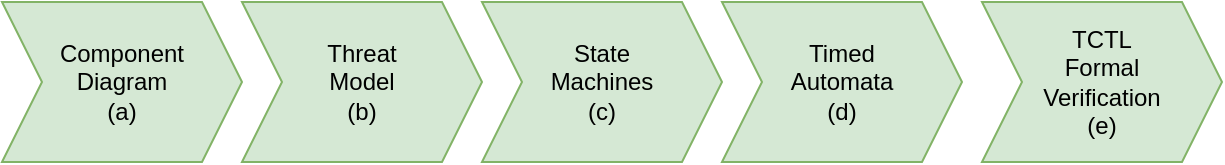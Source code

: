 <mxfile version="12.4.0" type="device" pages="3"><diagram id="cFg4ZcHb7vsdWDgykrhP" name="methodology"><mxGraphModel dx="854" dy="458" grid="1" gridSize="10" guides="1" tooltips="1" connect="1" arrows="1" fold="1" page="1" pageScale="1" pageWidth="827" pageHeight="1169" math="0" shadow="0"><root><mxCell id="0"/><mxCell id="1" parent="0"/><mxCell id="lIm95-Rx5D0YC4EgLClB-1" value="Component&lt;br&gt;Diagram&lt;br&gt;(a)" style="shape=step;perimeter=stepPerimeter;whiteSpace=wrap;html=1;fixedSize=1;fillColor=#d5e8d4;strokeColor=#82b366;" parent="1" vertex="1"><mxGeometry x="120" y="100" width="120" height="80" as="geometry"/></mxCell><mxCell id="lIm95-Rx5D0YC4EgLClB-2" value="Threat &lt;br&gt;Model&lt;br&gt;(b)" style="shape=step;perimeter=stepPerimeter;whiteSpace=wrap;html=1;fixedSize=1;fillColor=#d5e8d4;strokeColor=#82b366;" parent="1" vertex="1"><mxGeometry x="240" y="100" width="120" height="80" as="geometry"/></mxCell><mxCell id="lIm95-Rx5D0YC4EgLClB-3" value="State &lt;br&gt;Machines&lt;br&gt;(c)" style="shape=step;perimeter=stepPerimeter;whiteSpace=wrap;html=1;fixedSize=1;fillColor=#d5e8d4;strokeColor=#82b366;" parent="1" vertex="1"><mxGeometry x="360" y="100" width="120" height="80" as="geometry"/></mxCell><mxCell id="lIm95-Rx5D0YC4EgLClB-4" value="Timed&lt;br&gt;Automata&lt;br&gt;(d)" style="shape=step;perimeter=stepPerimeter;whiteSpace=wrap;html=1;fixedSize=1;fillColor=#d5e8d4;strokeColor=#82b366;" parent="1" vertex="1"><mxGeometry x="480" y="100" width="120" height="80" as="geometry"/></mxCell><mxCell id="iNWbDgM_KFFbDUPBdpQG-1" value="TCTL&lt;br&gt;Formal &lt;br&gt;Verification&lt;br&gt;(e)" style="shape=step;perimeter=stepPerimeter;whiteSpace=wrap;html=1;fixedSize=1;fillColor=#d5e8d4;strokeColor=#82b366;" parent="1" vertex="1"><mxGeometry x="610" y="100" width="120" height="80" as="geometry"/></mxCell></root></mxGraphModel></diagram><diagram id="rHK6f6vQ0uXp0RBweKIk" name="metodologia"><mxGraphModel dx="854" dy="458" grid="1" gridSize="10" guides="1" tooltips="1" connect="1" arrows="1" fold="1" page="1" pageScale="1" pageWidth="827" pageHeight="1169" math="0" shadow="0"><root><mxCell id="s-3w1MtMeMSKIGrTv9BB-0"/><mxCell id="s-3w1MtMeMSKIGrTv9BB-1" parent="s-3w1MtMeMSKIGrTv9BB-0"/><mxCell id="Y2nLqs0QpA0k_7wkywTY-5" value="MFA_R&lt;br&gt;Proposal" style="rounded=0;whiteSpace=wrap;html=1;fillColor=#f8cecc;strokeColor=#b85450;" parent="s-3w1MtMeMSKIGrTv9BB-1" vertex="1"><mxGeometry x="40" y="80" width="60" height="60" as="geometry"/></mxCell><mxCell id="Y2nLqs0QpA0k_7wkywTY-6" value="Component&lt;br&gt;Diagram&lt;br style=&quot;white-space: normal&quot;&gt;&lt;span style=&quot;white-space: normal&quot;&gt;(a)&lt;/span&gt;" style="rounded=0;whiteSpace=wrap;html=1;fillColor=#d5e8d4;strokeColor=#82b366;" parent="s-3w1MtMeMSKIGrTv9BB-1" vertex="1"><mxGeometry x="160" y="40" width="120" height="60" as="geometry"/></mxCell><mxCell id="Y2nLqs0QpA0k_7wkywTY-7" value="State Machines&lt;br style=&quot;white-space: normal&quot;&gt;&lt;span style=&quot;white-space: normal&quot;&gt;(b)&lt;/span&gt;" style="rounded=0;whiteSpace=wrap;html=1;fillColor=#d5e8d4;strokeColor=#82b366;" parent="s-3w1MtMeMSKIGrTv9BB-1" vertex="1"><mxGeometry x="160" y="140" width="120" height="60" as="geometry"/></mxCell><mxCell id="Y2nLqs0QpA0k_7wkywTY-8" value="Timed Automata&lt;br style=&quot;white-space: normal&quot;&gt;&lt;span style=&quot;white-space: normal&quot;&gt;(c)&lt;/span&gt;" style="rounded=0;whiteSpace=wrap;html=1;fillColor=#d5e8d4;strokeColor=#82b366;" parent="s-3w1MtMeMSKIGrTv9BB-1" vertex="1"><mxGeometry x="420" y="42" width="120" height="60" as="geometry"/></mxCell><mxCell id="Y2nLqs0QpA0k_7wkywTY-9" value="Temporal Logic Formal Verification&lt;br style=&quot;white-space: normal&quot;&gt;&lt;span style=&quot;white-space: normal&quot;&gt;(d)&lt;/span&gt;" style="rounded=0;whiteSpace=wrap;html=1;fillColor=#d5e8d4;strokeColor=#82b366;" parent="s-3w1MtMeMSKIGrTv9BB-1" vertex="1"><mxGeometry x="560" y="140" width="120" height="60" as="geometry"/></mxCell><mxCell id="Y2nLqs0QpA0k_7wkywTY-10" value="" style="endArrow=classic;html=1;" parent="s-3w1MtMeMSKIGrTv9BB-1" source="Y2nLqs0QpA0k_7wkywTY-5" target="Y2nLqs0QpA0k_7wkywTY-6" edge="1"><mxGeometry width="50" height="50" relative="1" as="geometry"><mxPoint x="100" y="320" as="sourcePoint"/><mxPoint x="150" y="270" as="targetPoint"/></mxGeometry></mxCell><mxCell id="Y2nLqs0QpA0k_7wkywTY-11" value="" style="endArrow=classic;html=1;" parent="s-3w1MtMeMSKIGrTv9BB-1" source="Y2nLqs0QpA0k_7wkywTY-5" target="Y2nLqs0QpA0k_7wkywTY-7" edge="1"><mxGeometry width="50" height="50" relative="1" as="geometry"><mxPoint x="110" y="280" as="sourcePoint"/><mxPoint x="160" y="230" as="targetPoint"/></mxGeometry></mxCell><mxCell id="Y2nLqs0QpA0k_7wkywTY-12" value="DCs" style="shape=document;whiteSpace=wrap;html=1;boundedLbl=1;fillColor=#dae8fc;strokeColor=#6c8ebf;" parent="s-3w1MtMeMSKIGrTv9BB-1" vertex="1"><mxGeometry x="320" y="47" width="70" height="50" as="geometry"/></mxCell><mxCell id="Y2nLqs0QpA0k_7wkywTY-13" value="STMs" style="shape=document;whiteSpace=wrap;html=1;boundedLbl=1;fillColor=#dae8fc;strokeColor=#6c8ebf;" parent="s-3w1MtMeMSKIGrTv9BB-1" vertex="1"><mxGeometry x="320" y="146" width="70" height="50" as="geometry"/></mxCell><mxCell id="Y2nLqs0QpA0k_7wkywTY-14" value="" style="endArrow=classic;html=1;exitX=1;exitY=0.5;exitDx=0;exitDy=0;entryX=0;entryY=0.5;entryDx=0;entryDy=0;" parent="s-3w1MtMeMSKIGrTv9BB-1" target="Y2nLqs0QpA0k_7wkywTY-12" edge="1"><mxGeometry width="50" height="50" relative="1" as="geometry"><mxPoint x="280" y="72" as="sourcePoint"/><mxPoint x="325" y="67" as="targetPoint"/></mxGeometry></mxCell><mxCell id="Y2nLqs0QpA0k_7wkywTY-16" value="" style="endArrow=classic;html=1;exitX=1;exitY=0.5;exitDx=0;exitDy=0;entryX=0;entryY=0.5;entryDx=0;entryDy=0;" parent="s-3w1MtMeMSKIGrTv9BB-1" source="Y2nLqs0QpA0k_7wkywTY-7" target="Y2nLqs0QpA0k_7wkywTY-13" edge="1"><mxGeometry width="50" height="50" relative="1" as="geometry"><mxPoint x="150" y="360" as="sourcePoint"/><mxPoint x="200" y="310" as="targetPoint"/></mxGeometry></mxCell><mxCell id="Y2nLqs0QpA0k_7wkywTY-17" value="" style="endArrow=classic;html=1;exitX=1;exitY=0.5;exitDx=0;exitDy=0;entryX=0;entryY=0.5;entryDx=0;entryDy=0;" parent="s-3w1MtMeMSKIGrTv9BB-1" source="Y2nLqs0QpA0k_7wkywTY-12" target="Y2nLqs0QpA0k_7wkywTY-8" edge="1"><mxGeometry width="50" height="50" relative="1" as="geometry"><mxPoint x="430" y="340" as="sourcePoint"/><mxPoint x="480" y="290" as="targetPoint"/></mxGeometry></mxCell><mxCell id="Y2nLqs0QpA0k_7wkywTY-18" value="" style="endArrow=classic;html=1;exitX=1;exitY=0.5;exitDx=0;exitDy=0;entryX=0;entryY=0.5;entryDx=0;entryDy=0;" parent="s-3w1MtMeMSKIGrTv9BB-1" source="Y2nLqs0QpA0k_7wkywTY-13" target="Y2nLqs0QpA0k_7wkywTY-8" edge="1"><mxGeometry width="50" height="50" relative="1" as="geometry"><mxPoint x="430" y="290" as="sourcePoint"/><mxPoint x="480" y="240" as="targetPoint"/></mxGeometry></mxCell><mxCell id="Y2nLqs0QpA0k_7wkywTY-19" value="TAs" style="shape=document;whiteSpace=wrap;html=1;boundedLbl=1;fillColor=#dae8fc;strokeColor=#6c8ebf;" parent="s-3w1MtMeMSKIGrTv9BB-1" vertex="1"><mxGeometry x="580" y="45" width="70" height="50" as="geometry"/></mxCell><mxCell id="Y2nLqs0QpA0k_7wkywTY-20" value="" style="endArrow=classic;html=1;exitX=1;exitY=0.5;exitDx=0;exitDy=0;entryX=0;entryY=0.5;entryDx=0;entryDy=0;" parent="s-3w1MtMeMSKIGrTv9BB-1" source="Y2nLqs0QpA0k_7wkywTY-8" target="Y2nLqs0QpA0k_7wkywTY-19" edge="1"><mxGeometry width="50" height="50" relative="1" as="geometry"><mxPoint x="630" y="290" as="sourcePoint"/><mxPoint x="680" y="240" as="targetPoint"/></mxGeometry></mxCell><mxCell id="Y2nLqs0QpA0k_7wkywTY-21" value="" style="endArrow=classic;html=1;exitX=0.586;exitY=0.84;exitDx=0;exitDy=0;exitPerimeter=0;entryX=0.5;entryY=0;entryDx=0;entryDy=0;" parent="s-3w1MtMeMSKIGrTv9BB-1" source="Y2nLqs0QpA0k_7wkywTY-19" target="Y2nLqs0QpA0k_7wkywTY-9" edge="1"><mxGeometry width="50" height="50" relative="1" as="geometry"><mxPoint x="40" y="270" as="sourcePoint"/><mxPoint x="90" y="220" as="targetPoint"/></mxGeometry></mxCell><mxCell id="Y2nLqs0QpA0k_7wkywTY-22" value="Formal Verification" style="shape=document;whiteSpace=wrap;html=1;boundedLbl=1;fillColor=#e1d5e7;strokeColor=#9673a6;" parent="s-3w1MtMeMSKIGrTv9BB-1" vertex="1"><mxGeometry x="720" y="145" width="70" height="50" as="geometry"/></mxCell><mxCell id="Y2nLqs0QpA0k_7wkywTY-23" value="" style="endArrow=classic;html=1;exitX=1;exitY=0.5;exitDx=0;exitDy=0;" parent="s-3w1MtMeMSKIGrTv9BB-1" source="Y2nLqs0QpA0k_7wkywTY-9" target="Y2nLqs0QpA0k_7wkywTY-22" edge="1"><mxGeometry width="50" height="50" relative="1" as="geometry"><mxPoint x="460" y="370" as="sourcePoint"/><mxPoint x="510" y="320" as="targetPoint"/></mxGeometry></mxCell><mxCell id="G4xb1IHwqmfp1er6UUMg-0" value="Security Aspects" style="rounded=0;whiteSpace=wrap;html=1;fillColor=#f8cecc;strokeColor=#b85450;" parent="s-3w1MtMeMSKIGrTv9BB-1" vertex="1"><mxGeometry x="450" y="140" width="60" height="60" as="geometry"/></mxCell><mxCell id="G4xb1IHwqmfp1er6UUMg-1" value="" style="endArrow=classic;html=1;exitX=1;exitY=0.5;exitDx=0;exitDy=0;" parent="s-3w1MtMeMSKIGrTv9BB-1" source="G4xb1IHwqmfp1er6UUMg-0" edge="1"><mxGeometry width="50" height="50" relative="1" as="geometry"><mxPoint x="490" y="370" as="sourcePoint"/><mxPoint x="558" y="170" as="targetPoint"/></mxGeometry></mxCell></root></mxGraphModel></diagram><diagram id="PO-HOPdFiZweJvISM6Hc" name="tm_process"><mxGraphModel dx="854" dy="458" grid="1" gridSize="10" guides="1" tooltips="1" connect="1" arrows="1" fold="1" page="1" pageScale="1" pageWidth="827" pageHeight="1169" math="0" shadow="0"><root><mxCell id="39_KGYUyr2iYjHp5jiDs-0"/><mxCell id="39_KGYUyr2iYjHp5jiDs-1" parent="39_KGYUyr2iYjHp5jiDs-0"/><mxCell id="39_KGYUyr2iYjHp5jiDs-9" value="TM (2)" style="shape=step;perimeter=stepPerimeter;whiteSpace=wrap;html=1;fixedSize=1;dashed=1;align=center;verticalAlign=bottom;fillColor=#d5e8d4;strokeColor=#82b366;" parent="39_KGYUyr2iYjHp5jiDs-1" vertex="1"><mxGeometry x="120" width="350" height="120" as="geometry"/></mxCell><mxCell id="39_KGYUyr2iYjHp5jiDs-2" value="AS&lt;br&gt;Definition&lt;br&gt;(1)" style="shape=step;perimeter=stepPerimeter;whiteSpace=wrap;html=1;fixedSize=1;fillColor=#d5e8d4;strokeColor=#82b366;" parent="39_KGYUyr2iYjHp5jiDs-1" vertex="1"><mxGeometry x="18" y="20" width="120" height="80" as="geometry"/></mxCell><mxCell id="39_KGYUyr2iYjHp5jiDs-3" value="STRIDE&lt;br&gt;(2.1)" style="shape=step;perimeter=stepPerimeter;whiteSpace=wrap;html=1;fixedSize=1;fillColor=#e1d5e7;strokeColor=#9673a6;" parent="39_KGYUyr2iYjHp5jiDs-1" vertex="1"><mxGeometry x="130" y="20" width="120" height="80" as="geometry"/></mxCell><mxCell id="39_KGYUyr2iYjHp5jiDs-4" value="CVSS&lt;br&gt;(2.2)" style="shape=step;perimeter=stepPerimeter;whiteSpace=wrap;html=1;fixedSize=1;fillColor=#e1d5e7;strokeColor=#9673a6;" parent="39_KGYUyr2iYjHp5jiDs-1" vertex="1"><mxGeometry x="240" y="20" width="120" height="80" as="geometry"/></mxCell><mxCell id="39_KGYUyr2iYjHp5jiDs-5" value="DREAD&lt;br&gt;(2.3)" style="shape=step;perimeter=stepPerimeter;whiteSpace=wrap;html=1;fixedSize=1;fillColor=#e1d5e7;strokeColor=#9673a6;" parent="39_KGYUyr2iYjHp5jiDs-1" vertex="1"><mxGeometry x="349" y="20" width="120" height="80" as="geometry"/></mxCell><mxCell id="39_KGYUyr2iYjHp5jiDs-7" value="CMs&lt;br&gt;(3)" style="shape=step;perimeter=stepPerimeter;whiteSpace=wrap;html=1;fixedSize=1;fillColor=#d5e8d4;strokeColor=#82b366;" parent="39_KGYUyr2iYjHp5jiDs-1" vertex="1"><mxGeometry x="460" y="20" width="120" height="80" as="geometry"/></mxCell></root></mxGraphModel></diagram></mxfile>